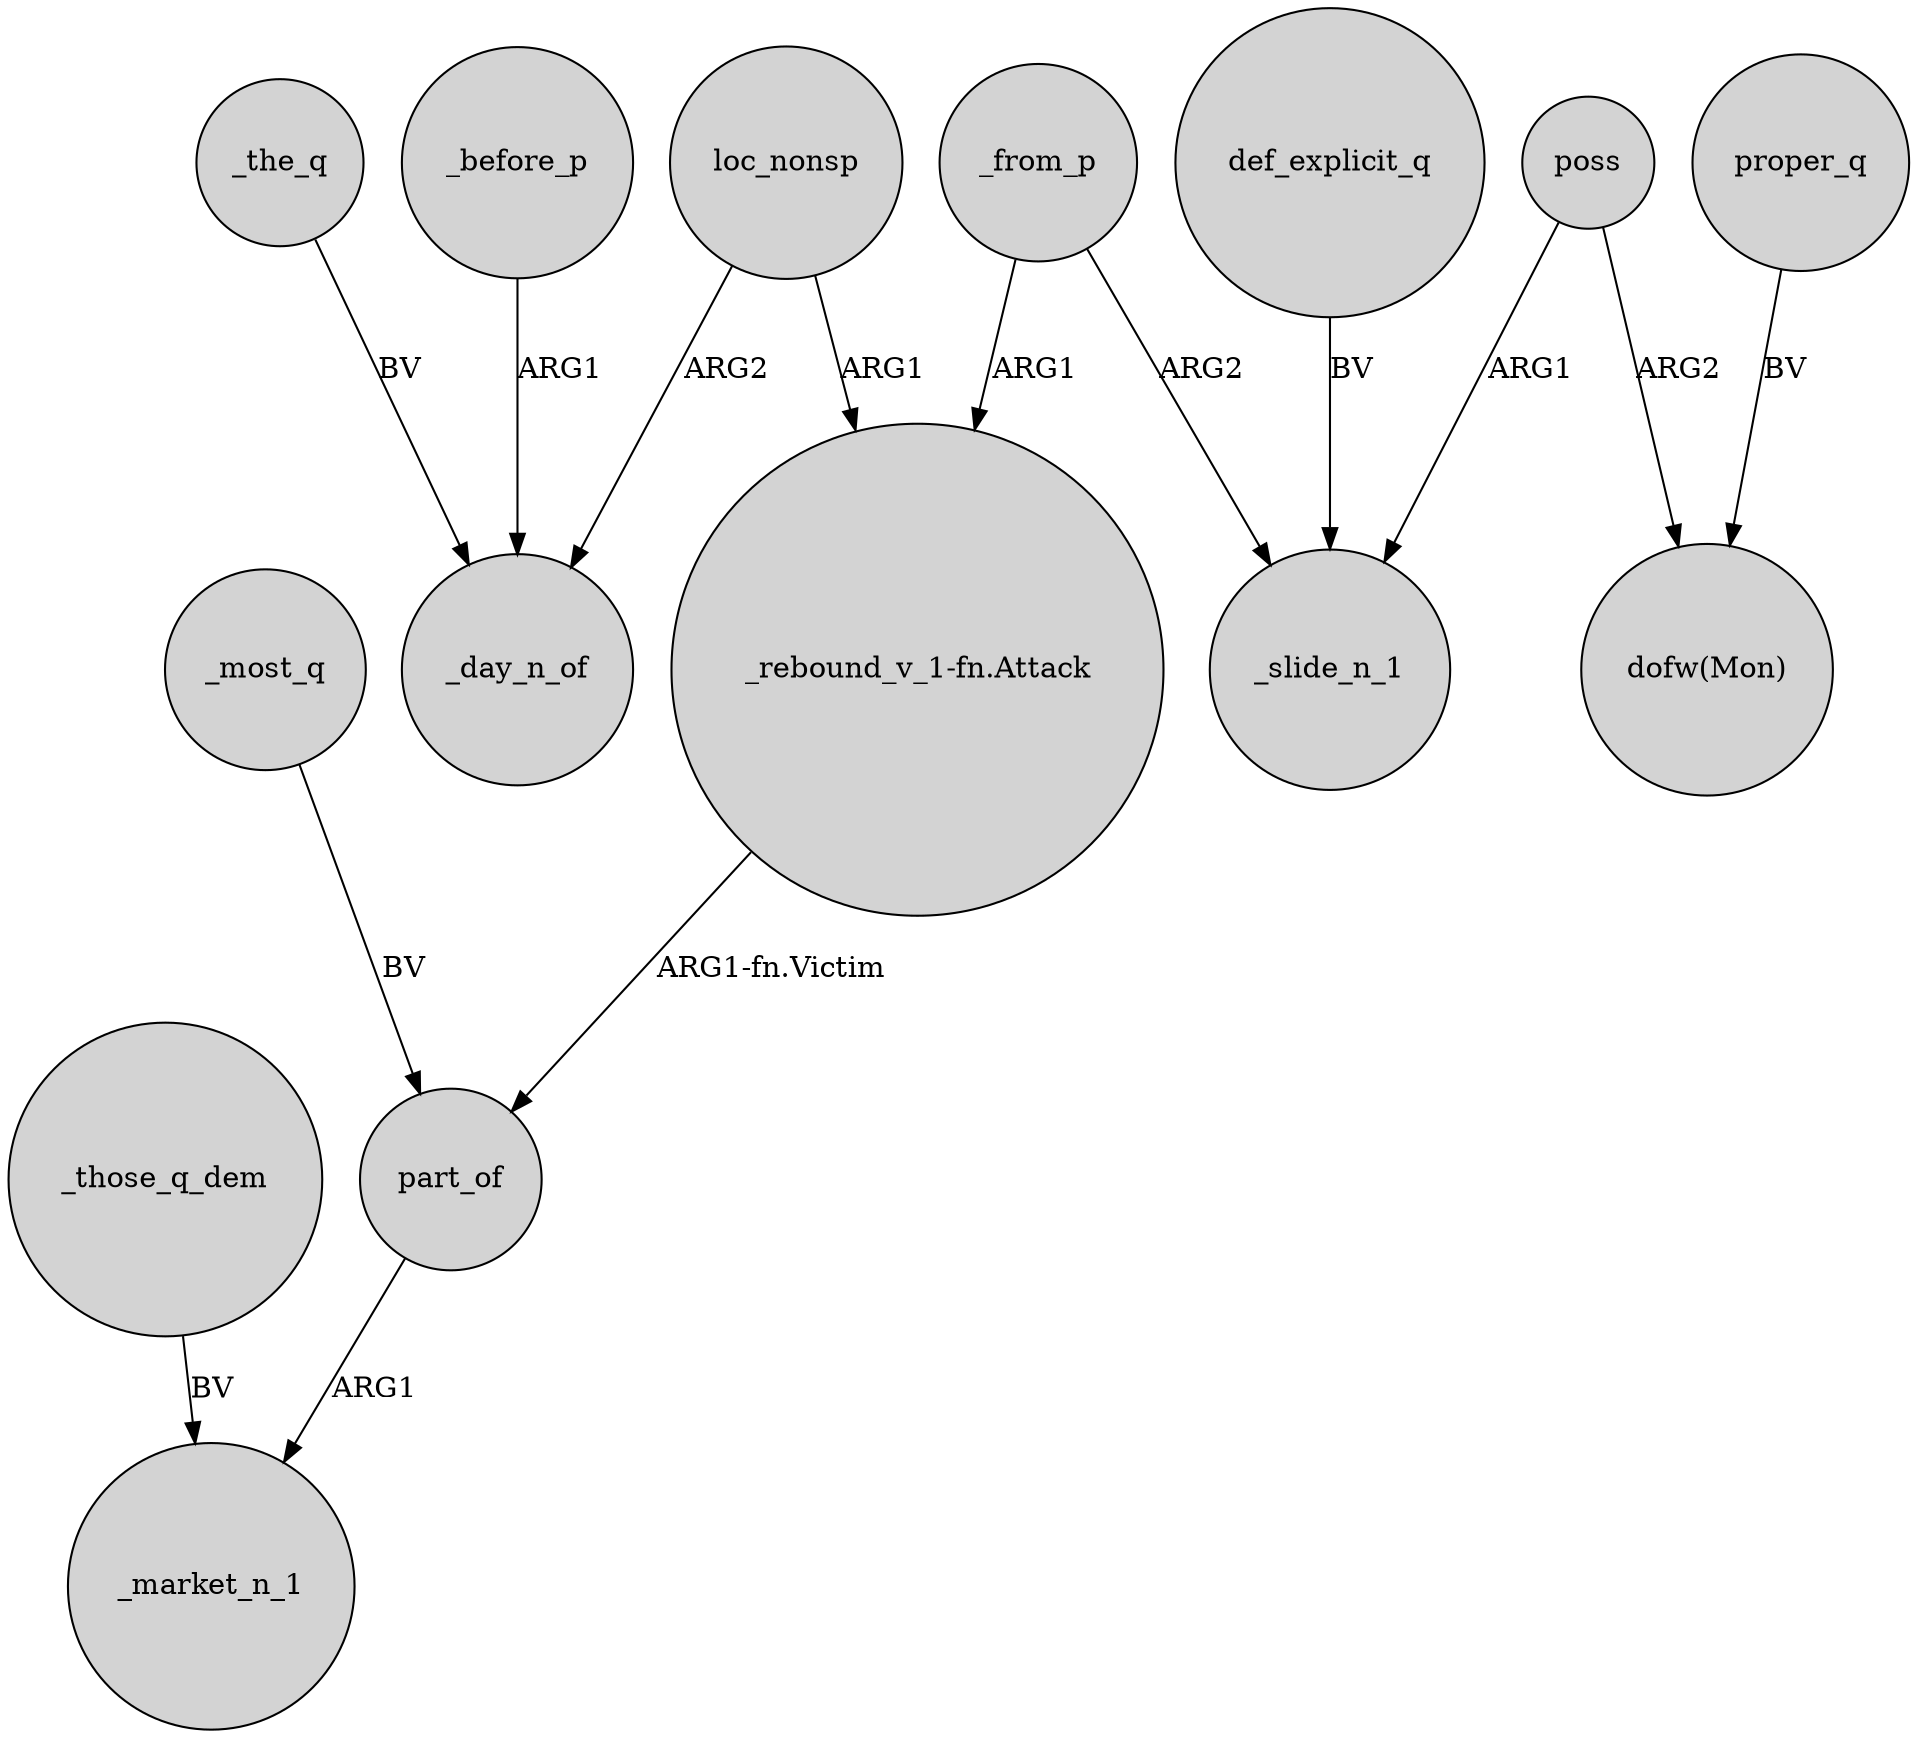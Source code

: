 digraph {
	node [shape=circle style=filled]
	_those_q_dem -> _market_n_1 [label=BV]
	proper_q -> "dofw(Mon)" [label=BV]
	_most_q -> part_of [label=BV]
	_the_q -> _day_n_of [label=BV]
	part_of -> _market_n_1 [label=ARG1]
	poss -> "dofw(Mon)" [label=ARG2]
	poss -> _slide_n_1 [label=ARG1]
	def_explicit_q -> _slide_n_1 [label=BV]
	loc_nonsp -> "_rebound_v_1-fn.Attack" [label=ARG1]
	loc_nonsp -> _day_n_of [label=ARG2]
	_from_p -> _slide_n_1 [label=ARG2]
	_from_p -> "_rebound_v_1-fn.Attack" [label=ARG1]
	"_rebound_v_1-fn.Attack" -> part_of [label="ARG1-fn.Victim"]
	_before_p -> _day_n_of [label=ARG1]
}
